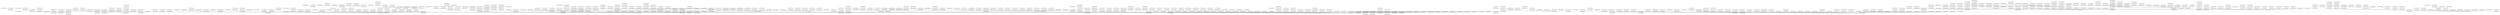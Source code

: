 graph DOROGOV_GRAPH_KRUSKAL_DIRECT_LARGE{
DOROGOV_GRAPH_NODE_3 -- DOROGOV_GRAPH_NODE_1 [weight=1];
DOROGOV_GRAPH_NODE_4 -- DOROGOV_GRAPH_NODE_1 [weight=1];
DOROGOV_GRAPH_NODE_6 -- DOROGOV_GRAPH_NODE_0 [weight=1];
DOROGOV_GRAPH_NODE_11 -- DOROGOV_GRAPH_NODE_7 [weight=1];
DOROGOV_GRAPH_NODE_16 -- DOROGOV_GRAPH_NODE_10 [weight=1];
DOROGOV_GRAPH_NODE_18 -- DOROGOV_GRAPH_NODE_0 [weight=1];
DOROGOV_GRAPH_NODE_22 -- DOROGOV_GRAPH_NODE_17 [weight=1];
DOROGOV_GRAPH_NODE_35 -- DOROGOV_GRAPH_NODE_0 [weight=1];
DOROGOV_GRAPH_NODE_40 -- DOROGOV_GRAPH_NODE_23 [weight=1];
DOROGOV_GRAPH_NODE_53 -- DOROGOV_GRAPH_NODE_41 [weight=1];
DOROGOV_GRAPH_NODE_72 -- DOROGOV_GRAPH_NODE_68 [weight=1];
DOROGOV_GRAPH_NODE_76 -- DOROGOV_GRAPH_NODE_28 [weight=1];
DOROGOV_GRAPH_NODE_105 -- DOROGOV_GRAPH_NODE_39 [weight=1];
DOROGOV_GRAPH_NODE_111 -- DOROGOV_GRAPH_NODE_13 [weight=1];
DOROGOV_GRAPH_NODE_129 -- DOROGOV_GRAPH_NODE_17 [weight=1];
DOROGOV_GRAPH_NODE_137 -- DOROGOV_GRAPH_NODE_26 [weight=1];
DOROGOV_GRAPH_NODE_140 -- DOROGOV_GRAPH_NODE_98 [weight=1];
DOROGOV_GRAPH_NODE_142 -- DOROGOV_GRAPH_NODE_32 [weight=1];
DOROGOV_GRAPH_NODE_146 -- DOROGOV_GRAPH_NODE_1 [weight=1];
DOROGOV_GRAPH_NODE_156 -- DOROGOV_GRAPH_NODE_82 [weight=1];
DOROGOV_GRAPH_NODE_163 -- DOROGOV_GRAPH_NODE_5 [weight=1];
DOROGOV_GRAPH_NODE_164 -- DOROGOV_GRAPH_NODE_94 [weight=1];
DOROGOV_GRAPH_NODE_164 -- DOROGOV_GRAPH_NODE_66 [weight=1];
DOROGOV_GRAPH_NODE_173 -- DOROGOV_GRAPH_NODE_116 [weight=1];
DOROGOV_GRAPH_NODE_175 -- DOROGOV_GRAPH_NODE_56 [weight=1];
DOROGOV_GRAPH_NODE_180 -- DOROGOV_GRAPH_NODE_94 [weight=1];
DOROGOV_GRAPH_NODE_192 -- DOROGOV_GRAPH_NODE_6 [weight=1];
DOROGOV_GRAPH_NODE_195 -- DOROGOV_GRAPH_NODE_81 [weight=1];
DOROGOV_GRAPH_NODE_206 -- DOROGOV_GRAPH_NODE_113 [weight=1];
DOROGOV_GRAPH_NODE_218 -- DOROGOV_GRAPH_NODE_102 [weight=1];
DOROGOV_GRAPH_NODE_230 -- DOROGOV_GRAPH_NODE_39 [weight=1];
DOROGOV_GRAPH_NODE_232 -- DOROGOV_GRAPH_NODE_205 [weight=1];
DOROGOV_GRAPH_NODE_248 -- DOROGOV_GRAPH_NODE_39 [weight=1];
DOROGOV_GRAPH_NODE_259 -- DOROGOV_GRAPH_NODE_97 [weight=1];
DOROGOV_GRAPH_NODE_265 -- DOROGOV_GRAPH_NODE_186 [weight=1];
DOROGOV_GRAPH_NODE_267 -- DOROGOV_GRAPH_NODE_172 [weight=1];
DOROGOV_GRAPH_NODE_269 -- DOROGOV_GRAPH_NODE_3 [weight=1];
DOROGOV_GRAPH_NODE_280 -- DOROGOV_GRAPH_NODE_146 [weight=1];
DOROGOV_GRAPH_NODE_285 -- DOROGOV_GRAPH_NODE_178 [weight=1];
DOROGOV_GRAPH_NODE_291 -- DOROGOV_GRAPH_NODE_48 [weight=1];
DOROGOV_GRAPH_NODE_320 -- DOROGOV_GRAPH_NODE_5 [weight=1];
DOROGOV_GRAPH_NODE_334 -- DOROGOV_GRAPH_NODE_1 [weight=1];
DOROGOV_GRAPH_NODE_346 -- DOROGOV_GRAPH_NODE_61 [weight=1];
DOROGOV_GRAPH_NODE_358 -- DOROGOV_GRAPH_NODE_93 [weight=1];
DOROGOV_GRAPH_NODE_362 -- DOROGOV_GRAPH_NODE_7 [weight=1];
DOROGOV_GRAPH_NODE_382 -- DOROGOV_GRAPH_NODE_358 [weight=1];
DOROGOV_GRAPH_NODE_383 -- DOROGOV_GRAPH_NODE_158 [weight=1];
DOROGOV_GRAPH_NODE_387 -- DOROGOV_GRAPH_NODE_244 [weight=1];
DOROGOV_GRAPH_NODE_414 -- DOROGOV_GRAPH_NODE_2 [weight=1];
DOROGOV_GRAPH_NODE_418 -- DOROGOV_GRAPH_NODE_42 [weight=1];
DOROGOV_GRAPH_NODE_421 -- DOROGOV_GRAPH_NODE_48 [weight=1];
DOROGOV_GRAPH_NODE_424 -- DOROGOV_GRAPH_NODE_250 [weight=1];
DOROGOV_GRAPH_NODE_424 -- DOROGOV_GRAPH_NODE_0 [weight=1];
DOROGOV_GRAPH_NODE_436 -- DOROGOV_GRAPH_NODE_263 [weight=1];
DOROGOV_GRAPH_NODE_453 -- DOROGOV_GRAPH_NODE_132 [weight=1];
DOROGOV_GRAPH_NODE_457 -- DOROGOV_GRAPH_NODE_174 [weight=1];
DOROGOV_GRAPH_NODE_467 -- DOROGOV_GRAPH_NODE_335 [weight=1];
DOROGOV_GRAPH_NODE_494 -- DOROGOV_GRAPH_NODE_5 [weight=1];
DOROGOV_GRAPH_NODE_516 -- DOROGOV_GRAPH_NODE_170 [weight=1];
DOROGOV_GRAPH_NODE_528 -- DOROGOV_GRAPH_NODE_88 [weight=1];
DOROGOV_GRAPH_NODE_530 -- DOROGOV_GRAPH_NODE_498 [weight=1];
DOROGOV_GRAPH_NODE_544 -- DOROGOV_GRAPH_NODE_1 [weight=1];
DOROGOV_GRAPH_NODE_550 -- DOROGOV_GRAPH_NODE_20 [weight=1];
DOROGOV_GRAPH_NODE_552 -- DOROGOV_GRAPH_NODE_223 [weight=1];
DOROGOV_GRAPH_NODE_564 -- DOROGOV_GRAPH_NODE_54 [weight=1];
DOROGOV_GRAPH_NODE_574 -- DOROGOV_GRAPH_NODE_456 [weight=1];
DOROGOV_GRAPH_NODE_577 -- DOROGOV_GRAPH_NODE_570 [weight=1];
DOROGOV_GRAPH_NODE_588 -- DOROGOV_GRAPH_NODE_1 [weight=1];
DOROGOV_GRAPH_NODE_591 -- DOROGOV_GRAPH_NODE_205 [weight=1];
DOROGOV_GRAPH_NODE_595 -- DOROGOV_GRAPH_NODE_546 [weight=1];
DOROGOV_GRAPH_NODE_599 -- DOROGOV_GRAPH_NODE_0 [weight=1];
DOROGOV_GRAPH_NODE_604 -- DOROGOV_GRAPH_NODE_74 [weight=1];
DOROGOV_GRAPH_NODE_614 -- DOROGOV_GRAPH_NODE_19 [weight=1];
DOROGOV_GRAPH_NODE_615 -- DOROGOV_GRAPH_NODE_345 [weight=1];
DOROGOV_GRAPH_NODE_617 -- DOROGOV_GRAPH_NODE_539 [weight=1];
DOROGOV_GRAPH_NODE_619 -- DOROGOV_GRAPH_NODE_389 [weight=1];
DOROGOV_GRAPH_NODE_621 -- DOROGOV_GRAPH_NODE_228 [weight=1];
DOROGOV_GRAPH_NODE_624 -- DOROGOV_GRAPH_NODE_0 [weight=1];
DOROGOV_GRAPH_NODE_625 -- DOROGOV_GRAPH_NODE_322 [weight=1];
DOROGOV_GRAPH_NODE_632 -- DOROGOV_GRAPH_NODE_375 [weight=1];
DOROGOV_GRAPH_NODE_644 -- DOROGOV_GRAPH_NODE_45 [weight=1];
DOROGOV_GRAPH_NODE_651 -- DOROGOV_GRAPH_NODE_490 [weight=1];
DOROGOV_GRAPH_NODE_652 -- DOROGOV_GRAPH_NODE_29 [weight=1];
DOROGOV_GRAPH_NODE_655 -- DOROGOV_GRAPH_NODE_222 [weight=1];
DOROGOV_GRAPH_NODE_668 -- DOROGOV_GRAPH_NODE_113 [weight=1];
DOROGOV_GRAPH_NODE_680 -- DOROGOV_GRAPH_NODE_493 [weight=1];
DOROGOV_GRAPH_NODE_688 -- DOROGOV_GRAPH_NODE_651 [weight=1];
DOROGOV_GRAPH_NODE_690 -- DOROGOV_GRAPH_NODE_7 [weight=1];
DOROGOV_GRAPH_NODE_727 -- DOROGOV_GRAPH_NODE_672 [weight=1];
DOROGOV_GRAPH_NODE_736 -- DOROGOV_GRAPH_NODE_540 [weight=1];
DOROGOV_GRAPH_NODE_749 -- DOROGOV_GRAPH_NODE_371 [weight=1];
DOROGOV_GRAPH_NODE_756 -- DOROGOV_GRAPH_NODE_35 [weight=1];
DOROGOV_GRAPH_NODE_763 -- DOROGOV_GRAPH_NODE_151 [weight=1];
DOROGOV_GRAPH_NODE_768 -- DOROGOV_GRAPH_NODE_10 [weight=1];
DOROGOV_GRAPH_NODE_795 -- DOROGOV_GRAPH_NODE_64 [weight=1];
DOROGOV_GRAPH_NODE_808 -- DOROGOV_GRAPH_NODE_79 [weight=1];
DOROGOV_GRAPH_NODE_811 -- DOROGOV_GRAPH_NODE_29 [weight=1];
DOROGOV_GRAPH_NODE_812 -- DOROGOV_GRAPH_NODE_286 [weight=1];
DOROGOV_GRAPH_NODE_813 -- DOROGOV_GRAPH_NODE_10 [weight=1];
DOROGOV_GRAPH_NODE_820 -- DOROGOV_GRAPH_NODE_0 [weight=1];
DOROGOV_GRAPH_NODE_824 -- DOROGOV_GRAPH_NODE_687 [weight=1];
DOROGOV_GRAPH_NODE_831 -- DOROGOV_GRAPH_NODE_761 [weight=1];
DOROGOV_GRAPH_NODE_835 -- DOROGOV_GRAPH_NODE_735 [weight=1];
DOROGOV_GRAPH_NODE_836 -- DOROGOV_GRAPH_NODE_709 [weight=1];
DOROGOV_GRAPH_NODE_840 -- DOROGOV_GRAPH_NODE_336 [weight=1];
DOROGOV_GRAPH_NODE_843 -- DOROGOV_GRAPH_NODE_19 [weight=1];
DOROGOV_GRAPH_NODE_854 -- DOROGOV_GRAPH_NODE_491 [weight=1];
DOROGOV_GRAPH_NODE_854 -- DOROGOV_GRAPH_NODE_342 [weight=1];
DOROGOV_GRAPH_NODE_860 -- DOROGOV_GRAPH_NODE_173 [weight=1];
DOROGOV_GRAPH_NODE_870 -- DOROGOV_GRAPH_NODE_753 [weight=1];
DOROGOV_GRAPH_NODE_871 -- DOROGOV_GRAPH_NODE_50 [weight=1];
DOROGOV_GRAPH_NODE_880 -- DOROGOV_GRAPH_NODE_148 [weight=1];
DOROGOV_GRAPH_NODE_888 -- DOROGOV_GRAPH_NODE_603 [weight=1];
DOROGOV_GRAPH_NODE_889 -- DOROGOV_GRAPH_NODE_219 [weight=1];
DOROGOV_GRAPH_NODE_2 -- DOROGOV_GRAPH_NODE_0 [weight=2];
DOROGOV_GRAPH_NODE_28 -- DOROGOV_GRAPH_NODE_0 [weight=2];
DOROGOV_GRAPH_NODE_34 -- DOROGOV_GRAPH_NODE_0 [weight=2];
DOROGOV_GRAPH_NODE_46 -- DOROGOV_GRAPH_NODE_5 [weight=2];
DOROGOV_GRAPH_NODE_63 -- DOROGOV_GRAPH_NODE_1 [weight=2];
DOROGOV_GRAPH_NODE_67 -- DOROGOV_GRAPH_NODE_20 [weight=2];
DOROGOV_GRAPH_NODE_71 -- DOROGOV_GRAPH_NODE_8 [weight=2];
DOROGOV_GRAPH_NODE_91 -- DOROGOV_GRAPH_NODE_10 [weight=2];
DOROGOV_GRAPH_NODE_110 -- DOROGOV_GRAPH_NODE_41 [weight=2];
DOROGOV_GRAPH_NODE_117 -- DOROGOV_GRAPH_NODE_1 [weight=2];
DOROGOV_GRAPH_NODE_122 -- DOROGOV_GRAPH_NODE_101 [weight=2];
DOROGOV_GRAPH_NODE_145 -- DOROGOV_GRAPH_NODE_51 [weight=2];
DOROGOV_GRAPH_NODE_166 -- DOROGOV_GRAPH_NODE_152 [weight=2];
DOROGOV_GRAPH_NODE_172 -- DOROGOV_GRAPH_NODE_7 [weight=2];
DOROGOV_GRAPH_NODE_184 -- DOROGOV_GRAPH_NODE_173 [weight=2];
DOROGOV_GRAPH_NODE_209 -- DOROGOV_GRAPH_NODE_21 [weight=2];
DOROGOV_GRAPH_NODE_227 -- DOROGOV_GRAPH_NODE_218 [weight=2];
DOROGOV_GRAPH_NODE_233 -- DOROGOV_GRAPH_NODE_157 [weight=2];
DOROGOV_GRAPH_NODE_235 -- DOROGOV_GRAPH_NODE_80 [weight=2];
DOROGOV_GRAPH_NODE_239 -- DOROGOV_GRAPH_NODE_136 [weight=2];
DOROGOV_GRAPH_NODE_266 -- DOROGOV_GRAPH_NODE_37 [weight=2];
DOROGOV_GRAPH_NODE_278 -- DOROGOV_GRAPH_NODE_151 [weight=2];
DOROGOV_GRAPH_NODE_288 -- DOROGOV_GRAPH_NODE_63 [weight=2];
DOROGOV_GRAPH_NODE_293 -- DOROGOV_GRAPH_NODE_244 [weight=2];
DOROGOV_GRAPH_NODE_299 -- DOROGOV_GRAPH_NODE_236 [weight=2];
DOROGOV_GRAPH_NODE_311 -- DOROGOV_GRAPH_NODE_250 [weight=2];
DOROGOV_GRAPH_NODE_317 -- DOROGOV_GRAPH_NODE_308 [weight=2];
DOROGOV_GRAPH_NODE_328 -- DOROGOV_GRAPH_NODE_115 [weight=2];
DOROGOV_GRAPH_NODE_338 -- DOROGOV_GRAPH_NODE_241 [weight=2];
DOROGOV_GRAPH_NODE_340 -- DOROGOV_GRAPH_NODE_167 [weight=2];
DOROGOV_GRAPH_NODE_352 -- DOROGOV_GRAPH_NODE_0 [weight=2];
DOROGOV_GRAPH_NODE_356 -- DOROGOV_GRAPH_NODE_191 [weight=2];
DOROGOV_GRAPH_NODE_369 -- DOROGOV_GRAPH_NODE_81 [weight=2];
DOROGOV_GRAPH_NODE_401 -- DOROGOV_GRAPH_NODE_244 [weight=2];
DOROGOV_GRAPH_NODE_470 -- DOROGOV_GRAPH_NODE_272 [weight=2];
DOROGOV_GRAPH_NODE_474 -- DOROGOV_GRAPH_NODE_44 [weight=2];
DOROGOV_GRAPH_NODE_475 -- DOROGOV_GRAPH_NODE_296 [weight=2];
DOROGOV_GRAPH_NODE_476 -- DOROGOV_GRAPH_NODE_329 [weight=2];
DOROGOV_GRAPH_NODE_486 -- DOROGOV_GRAPH_NODE_198 [weight=2];
DOROGOV_GRAPH_NODE_488 -- DOROGOV_GRAPH_NODE_0 [weight=2];
DOROGOV_GRAPH_NODE_490 -- DOROGOV_GRAPH_NODE_51 [weight=2];
DOROGOV_GRAPH_NODE_497 -- DOROGOV_GRAPH_NODE_112 [weight=2];
DOROGOV_GRAPH_NODE_506 -- DOROGOV_GRAPH_NODE_1 [weight=2];
DOROGOV_GRAPH_NODE_513 -- DOROGOV_GRAPH_NODE_59 [weight=2];
DOROGOV_GRAPH_NODE_525 -- DOROGOV_GRAPH_NODE_324 [weight=2];
DOROGOV_GRAPH_NODE_538 -- DOROGOV_GRAPH_NODE_216 [weight=2];
DOROGOV_GRAPH_NODE_548 -- DOROGOV_GRAPH_NODE_497 [weight=2];
DOROGOV_GRAPH_NODE_562 -- DOROGOV_GRAPH_NODE_118 [weight=2];
DOROGOV_GRAPH_NODE_571 -- DOROGOV_GRAPH_NODE_136 [weight=2];
DOROGOV_GRAPH_NODE_572 -- DOROGOV_GRAPH_NODE_24 [weight=2];
DOROGOV_GRAPH_NODE_582 -- DOROGOV_GRAPH_NODE_66 [weight=2];
DOROGOV_GRAPH_NODE_585 -- DOROGOV_GRAPH_NODE_332 [weight=2];
DOROGOV_GRAPH_NODE_623 -- DOROGOV_GRAPH_NODE_232 [weight=2];
DOROGOV_GRAPH_NODE_631 -- DOROGOV_GRAPH_NODE_1 [weight=2];
DOROGOV_GRAPH_NODE_633 -- DOROGOV_GRAPH_NODE_472 [weight=2];
DOROGOV_GRAPH_NODE_661 -- DOROGOV_GRAPH_NODE_532 [weight=2];
DOROGOV_GRAPH_NODE_668 -- DOROGOV_GRAPH_NODE_53 [weight=2];
DOROGOV_GRAPH_NODE_669 -- DOROGOV_GRAPH_NODE_100 [weight=2];
DOROGOV_GRAPH_NODE_674 -- DOROGOV_GRAPH_NODE_184 [weight=2];
DOROGOV_GRAPH_NODE_699 -- DOROGOV_GRAPH_NODE_180 [weight=2];
DOROGOV_GRAPH_NODE_708 -- DOROGOV_GRAPH_NODE_51 [weight=2];
DOROGOV_GRAPH_NODE_713 -- DOROGOV_GRAPH_NODE_228 [weight=2];
DOROGOV_GRAPH_NODE_745 -- DOROGOV_GRAPH_NODE_520 [weight=2];
DOROGOV_GRAPH_NODE_750 -- DOROGOV_GRAPH_NODE_1 [weight=2];
DOROGOV_GRAPH_NODE_752 -- DOROGOV_GRAPH_NODE_138 [weight=2];
DOROGOV_GRAPH_NODE_761 -- DOROGOV_GRAPH_NODE_490 [weight=2];
DOROGOV_GRAPH_NODE_765 -- DOROGOV_GRAPH_NODE_305 [weight=2];
DOROGOV_GRAPH_NODE_769 -- DOROGOV_GRAPH_NODE_650 [weight=2];
DOROGOV_GRAPH_NODE_773 -- DOROGOV_GRAPH_NODE_152 [weight=2];
DOROGOV_GRAPH_NODE_807 -- DOROGOV_GRAPH_NODE_179 [weight=2];
DOROGOV_GRAPH_NODE_809 -- DOROGOV_GRAPH_NODE_656 [weight=2];
DOROGOV_GRAPH_NODE_810 -- DOROGOV_GRAPH_NODE_535 [weight=2];
DOROGOV_GRAPH_NODE_826 -- DOROGOV_GRAPH_NODE_760 [weight=2];
DOROGOV_GRAPH_NODE_847 -- DOROGOV_GRAPH_NODE_21 [weight=2];
DOROGOV_GRAPH_NODE_855 -- DOROGOV_GRAPH_NODE_200 [weight=2];
DOROGOV_GRAPH_NODE_859 -- DOROGOV_GRAPH_NODE_184 [weight=2];
DOROGOV_GRAPH_NODE_865 -- DOROGOV_GRAPH_NODE_142 [weight=2];
DOROGOV_GRAPH_NODE_874 -- DOROGOV_GRAPH_NODE_31 [weight=2];
DOROGOV_GRAPH_NODE_880 -- DOROGOV_GRAPH_NODE_53 [weight=2];
DOROGOV_GRAPH_NODE_882 -- DOROGOV_GRAPH_NODE_60 [weight=2];
DOROGOV_GRAPH_NODE_4 -- DOROGOV_GRAPH_NODE_0 [weight=3];
DOROGOV_GRAPH_NODE_19 -- DOROGOV_GRAPH_NODE_0 [weight=3];
DOROGOV_GRAPH_NODE_24 -- DOROGOV_GRAPH_NODE_19 [weight=3];
DOROGOV_GRAPH_NODE_28 -- DOROGOV_GRAPH_NODE_5 [weight=3];
DOROGOV_GRAPH_NODE_38 -- DOROGOV_GRAPH_NODE_13 [weight=3];
DOROGOV_GRAPH_NODE_42 -- DOROGOV_GRAPH_NODE_39 [weight=3];
DOROGOV_GRAPH_NODE_56 -- DOROGOV_GRAPH_NODE_50 [weight=3];
DOROGOV_GRAPH_NODE_59 -- DOROGOV_GRAPH_NODE_20 [weight=3];
DOROGOV_GRAPH_NODE_66 -- DOROGOV_GRAPH_NODE_1 [weight=3];
DOROGOV_GRAPH_NODE_78 -- DOROGOV_GRAPH_NODE_25 [weight=3];
DOROGOV_GRAPH_NODE_80 -- DOROGOV_GRAPH_NODE_0 [weight=3];
DOROGOV_GRAPH_NODE_95 -- DOROGOV_GRAPH_NODE_48 [weight=3];
DOROGOV_GRAPH_NODE_109 -- DOROGOV_GRAPH_NODE_23 [weight=3];
DOROGOV_GRAPH_NODE_114 -- DOROGOV_GRAPH_NODE_11 [weight=3];
DOROGOV_GRAPH_NODE_120 -- DOROGOV_GRAPH_NODE_0 [weight=3];
DOROGOV_GRAPH_NODE_123 -- DOROGOV_GRAPH_NODE_48 [weight=3];
DOROGOV_GRAPH_NODE_130 -- DOROGOV_GRAPH_NODE_24 [weight=3];
DOROGOV_GRAPH_NODE_134 -- DOROGOV_GRAPH_NODE_26 [weight=3];
DOROGOV_GRAPH_NODE_161 -- DOROGOV_GRAPH_NODE_26 [weight=3];
DOROGOV_GRAPH_NODE_170 -- DOROGOV_GRAPH_NODE_4 [weight=3];
DOROGOV_GRAPH_NODE_177 -- DOROGOV_GRAPH_NODE_3 [weight=3];
DOROGOV_GRAPH_NODE_188 -- DOROGOV_GRAPH_NODE_20 [weight=3];
DOROGOV_GRAPH_NODE_198 -- DOROGOV_GRAPH_NODE_0 [weight=3];
DOROGOV_GRAPH_NODE_213 -- DOROGOV_GRAPH_NODE_7 [weight=3];
DOROGOV_GRAPH_NODE_226 -- DOROGOV_GRAPH_NODE_0 [weight=3];
DOROGOV_GRAPH_NODE_228 -- DOROGOV_GRAPH_NODE_0 [weight=3];
DOROGOV_GRAPH_NODE_231 -- DOROGOV_GRAPH_NODE_5 [weight=3];
DOROGOV_GRAPH_NODE_234 -- DOROGOV_GRAPH_NODE_35 [weight=3];
DOROGOV_GRAPH_NODE_244 -- DOROGOV_GRAPH_NODE_136 [weight=3];
DOROGOV_GRAPH_NODE_268 -- DOROGOV_GRAPH_NODE_38 [weight=3];
DOROGOV_GRAPH_NODE_273 -- DOROGOV_GRAPH_NODE_82 [weight=3];
DOROGOV_GRAPH_NODE_283 -- DOROGOV_GRAPH_NODE_152 [weight=3];
DOROGOV_GRAPH_NODE_289 -- DOROGOV_GRAPH_NODE_17 [weight=3];
DOROGOV_GRAPH_NODE_292 -- DOROGOV_GRAPH_NODE_160 [weight=3];
DOROGOV_GRAPH_NODE_301 -- DOROGOV_GRAPH_NODE_2 [weight=3];
DOROGOV_GRAPH_NODE_303 -- DOROGOV_GRAPH_NODE_0 [weight=3];
DOROGOV_GRAPH_NODE_309 -- DOROGOV_GRAPH_NODE_251 [weight=3];
DOROGOV_GRAPH_NODE_327 -- DOROGOV_GRAPH_NODE_145 [weight=3];
DOROGOV_GRAPH_NODE_336 -- DOROGOV_GRAPH_NODE_86 [weight=3];
DOROGOV_GRAPH_NODE_349 -- DOROGOV_GRAPH_NODE_50 [weight=3];
DOROGOV_GRAPH_NODE_363 -- DOROGOV_GRAPH_NODE_3 [weight=3];
DOROGOV_GRAPH_NODE_365 -- DOROGOV_GRAPH_NODE_2 [weight=3];
DOROGOV_GRAPH_NODE_369 -- DOROGOV_GRAPH_NODE_1 [weight=3];
DOROGOV_GRAPH_NODE_386 -- DOROGOV_GRAPH_NODE_365 [weight=3];
DOROGOV_GRAPH_NODE_398 -- DOROGOV_GRAPH_NODE_356 [weight=3];
DOROGOV_GRAPH_NODE_416 -- DOROGOV_GRAPH_NODE_1 [weight=3];
DOROGOV_GRAPH_NODE_431 -- DOROGOV_GRAPH_NODE_137 [weight=3];
DOROGOV_GRAPH_NODE_456 -- DOROGOV_GRAPH_NODE_178 [weight=3];
DOROGOV_GRAPH_NODE_461 -- DOROGOV_GRAPH_NODE_53 [weight=3];
DOROGOV_GRAPH_NODE_473 -- DOROGOV_GRAPH_NODE_20 [weight=3];
DOROGOV_GRAPH_NODE_484 -- DOROGOV_GRAPH_NODE_1 [weight=3];
DOROGOV_GRAPH_NODE_485 -- DOROGOV_GRAPH_NODE_152 [weight=3];
DOROGOV_GRAPH_NODE_492 -- DOROGOV_GRAPH_NODE_112 [weight=3];
DOROGOV_GRAPH_NODE_504 -- DOROGOV_GRAPH_NODE_96 [weight=3];
DOROGOV_GRAPH_NODE_512 -- DOROGOV_GRAPH_NODE_39 [weight=3];
DOROGOV_GRAPH_NODE_514 -- DOROGOV_GRAPH_NODE_433 [weight=3];
DOROGOV_GRAPH_NODE_522 -- DOROGOV_GRAPH_NODE_172 [weight=3];
DOROGOV_GRAPH_NODE_528 -- DOROGOV_GRAPH_NODE_59 [weight=3];
DOROGOV_GRAPH_NODE_529 -- DOROGOV_GRAPH_NODE_0 [weight=3];
DOROGOV_GRAPH_NODE_534 -- DOROGOV_GRAPH_NODE_271 [weight=3];
DOROGOV_GRAPH_NODE_549 -- DOROGOV_GRAPH_NODE_543 [weight=3];
DOROGOV_GRAPH_NODE_549 -- DOROGOV_GRAPH_NODE_70 [weight=3];
DOROGOV_GRAPH_NODE_568 -- DOROGOV_GRAPH_NODE_284 [weight=3];
DOROGOV_GRAPH_NODE_571 -- DOROGOV_GRAPH_NODE_51 [weight=3];
DOROGOV_GRAPH_NODE_572 -- DOROGOV_GRAPH_NODE_251 [weight=3];
DOROGOV_GRAPH_NODE_583 -- DOROGOV_GRAPH_NODE_122 [weight=3];
DOROGOV_GRAPH_NODE_588 -- DOROGOV_GRAPH_NODE_246 [weight=3];
DOROGOV_GRAPH_NODE_591 -- DOROGOV_GRAPH_NODE_230 [weight=3];
DOROGOV_GRAPH_NODE_592 -- DOROGOV_GRAPH_NODE_408 [weight=3];
DOROGOV_GRAPH_NODE_607 -- DOROGOV_GRAPH_NODE_137 [weight=3];
DOROGOV_GRAPH_NODE_615 -- DOROGOV_GRAPH_NODE_25 [weight=3];
DOROGOV_GRAPH_NODE_630 -- DOROGOV_GRAPH_NODE_250 [weight=3];
DOROGOV_GRAPH_NODE_635 -- DOROGOV_GRAPH_NODE_54 [weight=3];
DOROGOV_GRAPH_NODE_640 -- DOROGOV_GRAPH_NODE_35 [weight=3];
DOROGOV_GRAPH_NODE_647 -- DOROGOV_GRAPH_NODE_187 [weight=3];
DOROGOV_GRAPH_NODE_679 -- DOROGOV_GRAPH_NODE_16 [weight=3];
DOROGOV_GRAPH_NODE_684 -- DOROGOV_GRAPH_NODE_20 [weight=3];
DOROGOV_GRAPH_NODE_686 -- DOROGOV_GRAPH_NODE_1 [weight=3];
DOROGOV_GRAPH_NODE_691 -- DOROGOV_GRAPH_NODE_35 [weight=3];
DOROGOV_GRAPH_NODE_701 -- DOROGOV_GRAPH_NODE_0 [weight=3];
DOROGOV_GRAPH_NODE_702 -- DOROGOV_GRAPH_NODE_683 [weight=3];
DOROGOV_GRAPH_NODE_710 -- DOROGOV_GRAPH_NODE_87 [weight=3];
DOROGOV_GRAPH_NODE_723 -- DOROGOV_GRAPH_NODE_39 [weight=3];
DOROGOV_GRAPH_NODE_735 -- DOROGOV_GRAPH_NODE_423 [weight=3];
DOROGOV_GRAPH_NODE_735 -- DOROGOV_GRAPH_NODE_32 [weight=3];
DOROGOV_GRAPH_NODE_749 -- DOROGOV_GRAPH_NODE_10 [weight=3];
DOROGOV_GRAPH_NODE_752 -- DOROGOV_GRAPH_NODE_137 [weight=3];
DOROGOV_GRAPH_NODE_754 -- DOROGOV_GRAPH_NODE_636 [weight=3];
DOROGOV_GRAPH_NODE_755 -- DOROGOV_GRAPH_NODE_684 [weight=3];
DOROGOV_GRAPH_NODE_757 -- DOROGOV_GRAPH_NODE_602 [weight=3];
DOROGOV_GRAPH_NODE_763 -- DOROGOV_GRAPH_NODE_636 [weight=3];
DOROGOV_GRAPH_NODE_777 -- DOROGOV_GRAPH_NODE_136 [weight=3];
DOROGOV_GRAPH_NODE_784 -- DOROGOV_GRAPH_NODE_326 [weight=3];
DOROGOV_GRAPH_NODE_787 -- DOROGOV_GRAPH_NODE_35 [weight=3];
DOROGOV_GRAPH_NODE_821 -- DOROGOV_GRAPH_NODE_26 [weight=3];
DOROGOV_GRAPH_NODE_833 -- DOROGOV_GRAPH_NODE_143 [weight=3];
DOROGOV_GRAPH_NODE_844 -- DOROGOV_GRAPH_NODE_16 [weight=3];
DOROGOV_GRAPH_NODE_855 -- DOROGOV_GRAPH_NODE_541 [weight=3];
DOROGOV_GRAPH_NODE_871 -- DOROGOV_GRAPH_NODE_412 [weight=3];
DOROGOV_GRAPH_NODE_878 -- DOROGOV_GRAPH_NODE_587 [weight=3];
DOROGOV_GRAPH_NODE_887 -- DOROGOV_GRAPH_NODE_214 [weight=3];
DOROGOV_GRAPH_NODE_889 -- DOROGOV_GRAPH_NODE_26 [weight=3];
DOROGOV_GRAPH_NODE_13 -- DOROGOV_GRAPH_NODE_0 [weight=4];
DOROGOV_GRAPH_NODE_17 -- DOROGOV_GRAPH_NODE_3 [weight=4];
DOROGOV_GRAPH_NODE_22 -- DOROGOV_GRAPH_NODE_20 [weight=4];
DOROGOV_GRAPH_NODE_27 -- DOROGOV_GRAPH_NODE_16 [weight=4];
DOROGOV_GRAPH_NODE_29 -- DOROGOV_GRAPH_NODE_26 [weight=4];
DOROGOV_GRAPH_NODE_39 -- DOROGOV_GRAPH_NODE_29 [weight=4];
DOROGOV_GRAPH_NODE_41 -- DOROGOV_GRAPH_NODE_38 [weight=4];
DOROGOV_GRAPH_NODE_74 -- DOROGOV_GRAPH_NODE_2 [weight=4];
DOROGOV_GRAPH_NODE_92 -- DOROGOV_GRAPH_NODE_0 [weight=4];
DOROGOV_GRAPH_NODE_112 -- DOROGOV_GRAPH_NODE_17 [weight=4];
DOROGOV_GRAPH_NODE_126 -- DOROGOV_GRAPH_NODE_9 [weight=4];
DOROGOV_GRAPH_NODE_137 -- DOROGOV_GRAPH_NODE_30 [weight=4];
DOROGOV_GRAPH_NODE_139 -- DOROGOV_GRAPH_NODE_23 [weight=4];
DOROGOV_GRAPH_NODE_142 -- DOROGOV_GRAPH_NODE_141 [weight=4];
DOROGOV_GRAPH_NODE_151 -- DOROGOV_GRAPH_NODE_143 [weight=4];
DOROGOV_GRAPH_NODE_158 -- DOROGOV_GRAPH_NODE_136 [weight=4];
DOROGOV_GRAPH_NODE_159 -- DOROGOV_GRAPH_NODE_1 [weight=4];
DOROGOV_GRAPH_NODE_178 -- DOROGOV_GRAPH_NODE_21 [weight=4];
DOROGOV_GRAPH_NODE_189 -- DOROGOV_GRAPH_NODE_91 [weight=4];
DOROGOV_GRAPH_NODE_204 -- DOROGOV_GRAPH_NODE_1 [weight=4];
DOROGOV_GRAPH_NODE_210 -- DOROGOV_GRAPH_NODE_50 [weight=4];
DOROGOV_GRAPH_NODE_211 -- DOROGOV_GRAPH_NODE_42 [weight=4];
DOROGOV_GRAPH_NODE_258 -- DOROGOV_GRAPH_NODE_16 [weight=4];
DOROGOV_GRAPH_NODE_263 -- DOROGOV_GRAPH_NODE_240 [weight=4];
DOROGOV_GRAPH_NODE_271 -- DOROGOV_GRAPH_NODE_167 [weight=4];
DOROGOV_GRAPH_NODE_272 -- DOROGOV_GRAPH_NODE_92 [weight=4];
DOROGOV_GRAPH_NODE_275 -- DOROGOV_GRAPH_NODE_173 [weight=4];
DOROGOV_GRAPH_NODE_304 -- DOROGOV_GRAPH_NODE_20 [weight=4];
DOROGOV_GRAPH_NODE_326 -- DOROGOV_GRAPH_NODE_142 [weight=4];
DOROGOV_GRAPH_NODE_343 -- DOROGOV_GRAPH_NODE_48 [weight=4];
DOROGOV_GRAPH_NODE_347 -- DOROGOV_GRAPH_NODE_1 [weight=4];
DOROGOV_GRAPH_NODE_348 -- DOROGOV_GRAPH_NODE_144 [weight=4];
DOROGOV_GRAPH_NODE_349 -- DOROGOV_GRAPH_NODE_32 [weight=4];
DOROGOV_GRAPH_NODE_361 -- DOROGOV_GRAPH_NODE_102 [weight=4];
DOROGOV_GRAPH_NODE_380 -- DOROGOV_GRAPH_NODE_40 [weight=4];
DOROGOV_GRAPH_NODE_407 -- DOROGOV_GRAPH_NODE_67 [weight=4];
DOROGOV_GRAPH_NODE_413 -- DOROGOV_GRAPH_NODE_278 [weight=4];
DOROGOV_GRAPH_NODE_435 -- DOROGOV_GRAPH_NODE_4 [weight=4];
DOROGOV_GRAPH_NODE_439 -- DOROGOV_GRAPH_NODE_32 [weight=4];
DOROGOV_GRAPH_NODE_440 -- DOROGOV_GRAPH_NODE_222 [weight=4];
DOROGOV_GRAPH_NODE_451 -- DOROGOV_GRAPH_NODE_48 [weight=4];
DOROGOV_GRAPH_NODE_499 -- DOROGOV_GRAPH_NODE_235 [weight=4];
DOROGOV_GRAPH_NODE_500 -- DOROGOV_GRAPH_NODE_219 [weight=4];
DOROGOV_GRAPH_NODE_505 -- DOROGOV_GRAPH_NODE_16 [weight=4];
DOROGOV_GRAPH_NODE_515 -- DOROGOV_GRAPH_NODE_26 [weight=4];
DOROGOV_GRAPH_NODE_525 -- DOROGOV_GRAPH_NODE_152 [weight=4];
DOROGOV_GRAPH_NODE_536 -- DOROGOV_GRAPH_NODE_72 [weight=4];
DOROGOV_GRAPH_NODE_547 -- DOROGOV_GRAPH_NODE_528 [weight=4];
DOROGOV_GRAPH_NODE_555 -- DOROGOV_GRAPH_NODE_118 [weight=4];
DOROGOV_GRAPH_NODE_561 -- DOROGOV_GRAPH_NODE_80 [weight=4];
DOROGOV_GRAPH_NODE_581 -- DOROGOV_GRAPH_NODE_246 [weight=4];
DOROGOV_GRAPH_NODE_595 -- DOROGOV_GRAPH_NODE_4 [weight=4];
DOROGOV_GRAPH_NODE_596 -- DOROGOV_GRAPH_NODE_44 [weight=4];
DOROGOV_GRAPH_NODE_597 -- DOROGOV_GRAPH_NODE_94 [weight=4];
DOROGOV_GRAPH_NODE_611 -- DOROGOV_GRAPH_NODE_244 [weight=4];
DOROGOV_GRAPH_NODE_616 -- DOROGOV_GRAPH_NODE_107 [weight=4];
DOROGOV_GRAPH_NODE_620 -- DOROGOV_GRAPH_NODE_450 [weight=4];
DOROGOV_GRAPH_NODE_628 -- DOROGOV_GRAPH_NODE_181 [weight=4];
DOROGOV_GRAPH_NODE_629 -- DOROGOV_GRAPH_NODE_625 [weight=4];
DOROGOV_GRAPH_NODE_642 -- DOROGOV_GRAPH_NODE_192 [weight=4];
DOROGOV_GRAPH_NODE_659 -- DOROGOV_GRAPH_NODE_13 [weight=4];
DOROGOV_GRAPH_NODE_685 -- DOROGOV_GRAPH_NODE_167 [weight=4];
DOROGOV_GRAPH_NODE_695 -- DOROGOV_GRAPH_NODE_0 [weight=4];
DOROGOV_GRAPH_NODE_732 -- DOROGOV_GRAPH_NODE_173 [weight=4];
DOROGOV_GRAPH_NODE_744 -- DOROGOV_GRAPH_NODE_190 [weight=4];
DOROGOV_GRAPH_NODE_746 -- DOROGOV_GRAPH_NODE_584 [weight=4];
DOROGOV_GRAPH_NODE_759 -- DOROGOV_GRAPH_NODE_37 [weight=4];
DOROGOV_GRAPH_NODE_764 -- DOROGOV_GRAPH_NODE_667 [weight=4];
DOROGOV_GRAPH_NODE_783 -- DOROGOV_GRAPH_NODE_389 [weight=4];
DOROGOV_GRAPH_NODE_794 -- DOROGOV_GRAPH_NODE_355 [weight=4];
DOROGOV_GRAPH_NODE_795 -- DOROGOV_GRAPH_NODE_2 [weight=4];
DOROGOV_GRAPH_NODE_797 -- DOROGOV_GRAPH_NODE_32 [weight=4];
DOROGOV_GRAPH_NODE_824 -- DOROGOV_GRAPH_NODE_465 [weight=4];
DOROGOV_GRAPH_NODE_838 -- DOROGOV_GRAPH_NODE_584 [weight=4];
DOROGOV_GRAPH_NODE_839 -- DOROGOV_GRAPH_NODE_800 [weight=4];
DOROGOV_GRAPH_NODE_851 -- DOROGOV_GRAPH_NODE_84 [weight=4];
DOROGOV_GRAPH_NODE_872 -- DOROGOV_GRAPH_NODE_349 [weight=4];
DOROGOV_GRAPH_NODE_873 -- DOROGOV_GRAPH_NODE_64 [weight=4];
DOROGOV_GRAPH_NODE_879 -- DOROGOV_GRAPH_NODE_8 [weight=4];
DOROGOV_GRAPH_NODE_14 -- DOROGOV_GRAPH_NODE_2 [weight=5];
DOROGOV_GRAPH_NODE_16 -- DOROGOV_GRAPH_NODE_0 [weight=5];
DOROGOV_GRAPH_NODE_23 -- DOROGOV_GRAPH_NODE_10 [weight=5];
DOROGOV_GRAPH_NODE_32 -- DOROGOV_GRAPH_NODE_8 [weight=5];
DOROGOV_GRAPH_NODE_45 -- DOROGOV_GRAPH_NODE_1 [weight=5];
DOROGOV_GRAPH_NODE_48 -- DOROGOV_GRAPH_NODE_0 [weight=5];
DOROGOV_GRAPH_NODE_51 -- DOROGOV_GRAPH_NODE_29 [weight=5];
DOROGOV_GRAPH_NODE_57 -- DOROGOV_GRAPH_NODE_20 [weight=5];
DOROGOV_GRAPH_NODE_78 -- DOROGOV_GRAPH_NODE_37 [weight=5];
DOROGOV_GRAPH_NODE_128 -- DOROGOV_GRAPH_NODE_20 [weight=5];
DOROGOV_GRAPH_NODE_143 -- DOROGOV_GRAPH_NODE_17 [weight=5];
DOROGOV_GRAPH_NODE_155 -- DOROGOV_GRAPH_NODE_85 [weight=5];
DOROGOV_GRAPH_NODE_157 -- DOROGOV_GRAPH_NODE_20 [weight=5];
DOROGOV_GRAPH_NODE_194 -- DOROGOV_GRAPH_NODE_8 [weight=5];
DOROGOV_GRAPH_NODE_196 -- DOROGOV_GRAPH_NODE_51 [weight=5];
DOROGOV_GRAPH_NODE_207 -- DOROGOV_GRAPH_NODE_25 [weight=5];
DOROGOV_GRAPH_NODE_257 -- DOROGOV_GRAPH_NODE_5 [weight=5];
DOROGOV_GRAPH_NODE_258 -- DOROGOV_GRAPH_NODE_209 [weight=5];
DOROGOV_GRAPH_NODE_283 -- DOROGOV_GRAPH_NODE_7 [weight=5];
DOROGOV_GRAPH_NODE_298 -- DOROGOV_GRAPH_NODE_56 [weight=5];
DOROGOV_GRAPH_NODE_305 -- DOROGOV_GRAPH_NODE_5 [weight=5];
DOROGOV_GRAPH_NODE_310 -- DOROGOV_GRAPH_NODE_44 [weight=5];
DOROGOV_GRAPH_NODE_312 -- DOROGOV_GRAPH_NODE_11 [weight=5];
DOROGOV_GRAPH_NODE_315 -- DOROGOV_GRAPH_NODE_265 [weight=5];
DOROGOV_GRAPH_NODE_341 -- DOROGOV_GRAPH_NODE_7 [weight=5];
DOROGOV_GRAPH_NODE_358 -- DOROGOV_GRAPH_NODE_0 [weight=5];
DOROGOV_GRAPH_NODE_359 -- DOROGOV_GRAPH_NODE_320 [weight=5];
DOROGOV_GRAPH_NODE_373 -- DOROGOV_GRAPH_NODE_160 [weight=5];
DOROGOV_GRAPH_NODE_374 -- DOROGOV_GRAPH_NODE_85 [weight=5];
DOROGOV_GRAPH_NODE_397 -- DOROGOV_GRAPH_NODE_190 [weight=5];
DOROGOV_GRAPH_NODE_409 -- DOROGOV_GRAPH_NODE_195 [weight=5];
DOROGOV_GRAPH_NODE_430 -- DOROGOV_GRAPH_NODE_0 [weight=5];
DOROGOV_GRAPH_NODE_460 -- DOROGOV_GRAPH_NODE_26 [weight=5];
DOROGOV_GRAPH_NODE_477 -- DOROGOV_GRAPH_NODE_288 [weight=5];
DOROGOV_GRAPH_NODE_501 -- DOROGOV_GRAPH_NODE_53 [weight=5];
DOROGOV_GRAPH_NODE_508 -- DOROGOV_GRAPH_NODE_184 [weight=5];
DOROGOV_GRAPH_NODE_517 -- DOROGOV_GRAPH_NODE_235 [weight=5];
DOROGOV_GRAPH_NODE_518 -- DOROGOV_GRAPH_NODE_1 [weight=5];
DOROGOV_GRAPH_NODE_552 -- DOROGOV_GRAPH_NODE_299 [weight=5];
DOROGOV_GRAPH_NODE_553 -- DOROGOV_GRAPH_NODE_546 [weight=5];
DOROGOV_GRAPH_NODE_559 -- DOROGOV_GRAPH_NODE_213 [weight=5];
DOROGOV_GRAPH_NODE_560 -- DOROGOV_GRAPH_NODE_414 [weight=5];
DOROGOV_GRAPH_NODE_562 -- DOROGOV_GRAPH_NODE_261 [weight=5];
DOROGOV_GRAPH_NODE_564 -- DOROGOV_GRAPH_NODE_136 [weight=5];
DOROGOV_GRAPH_NODE_566 -- DOROGOV_GRAPH_NODE_440 [weight=5];
DOROGOV_GRAPH_NODE_569 -- DOROGOV_GRAPH_NODE_42 [weight=5];
DOROGOV_GRAPH_NODE_579 -- DOROGOV_GRAPH_NODE_216 [weight=5];
DOROGOV_GRAPH_NODE_584 -- DOROGOV_GRAPH_NODE_0 [weight=5];
DOROGOV_GRAPH_NODE_596 -- DOROGOV_GRAPH_NODE_35 [weight=5];
DOROGOV_GRAPH_NODE_598 -- DOROGOV_GRAPH_NODE_581 [weight=5];
DOROGOV_GRAPH_NODE_606 -- DOROGOV_GRAPH_NODE_51 [weight=5];
DOROGOV_GRAPH_NODE_616 -- DOROGOV_GRAPH_NODE_45 [weight=5];
DOROGOV_GRAPH_NODE_618 -- DOROGOV_GRAPH_NODE_8 [weight=5];
DOROGOV_GRAPH_NODE_625 -- DOROGOV_GRAPH_NODE_0 [weight=5];
DOROGOV_GRAPH_NODE_637 -- DOROGOV_GRAPH_NODE_378 [weight=5];
DOROGOV_GRAPH_NODE_638 -- DOROGOV_GRAPH_NODE_317 [weight=5];
DOROGOV_GRAPH_NODE_641 -- DOROGOV_GRAPH_NODE_144 [weight=5];
DOROGOV_GRAPH_NODE_650 -- DOROGOV_GRAPH_NODE_93 [weight=5];
DOROGOV_GRAPH_NODE_661 -- DOROGOV_GRAPH_NODE_465 [weight=5];
DOROGOV_GRAPH_NODE_664 -- DOROGOV_GRAPH_NODE_650 [weight=5];
DOROGOV_GRAPH_NODE_688 -- DOROGOV_GRAPH_NODE_277 [weight=5];
DOROGOV_GRAPH_NODE_692 -- DOROGOV_GRAPH_NODE_2 [weight=5];
DOROGOV_GRAPH_NODE_696 -- DOROGOV_GRAPH_NODE_124 [weight=5];
DOROGOV_GRAPH_NODE_703 -- DOROGOV_GRAPH_NODE_52 [weight=5];
DOROGOV_GRAPH_NODE_716 -- DOROGOV_GRAPH_NODE_245 [weight=5];
DOROGOV_GRAPH_NODE_722 -- DOROGOV_GRAPH_NODE_282 [weight=5];
DOROGOV_GRAPH_NODE_725 -- DOROGOV_GRAPH_NODE_0 [weight=5];
DOROGOV_GRAPH_NODE_729 -- DOROGOV_GRAPH_NODE_32 [weight=5];
DOROGOV_GRAPH_NODE_730 -- DOROGOV_GRAPH_NODE_63 [weight=5];
DOROGOV_GRAPH_NODE_748 -- DOROGOV_GRAPH_NODE_325 [weight=5];
DOROGOV_GRAPH_NODE_770 -- DOROGOV_GRAPH_NODE_217 [weight=5];
DOROGOV_GRAPH_NODE_782 -- DOROGOV_GRAPH_NODE_116 [weight=5];
DOROGOV_GRAPH_NODE_786 -- DOROGOV_GRAPH_NODE_190 [weight=5];
DOROGOV_GRAPH_NODE_787 -- DOROGOV_GRAPH_NODE_563 [weight=5];
DOROGOV_GRAPH_NODE_818 -- DOROGOV_GRAPH_NODE_604 [weight=5];
DOROGOV_GRAPH_NODE_827 -- DOROGOV_GRAPH_NODE_437 [weight=5];
DOROGOV_GRAPH_NODE_828 -- DOROGOV_GRAPH_NODE_129 [weight=5];
DOROGOV_GRAPH_NODE_830 -- DOROGOV_GRAPH_NODE_403 [weight=5];
DOROGOV_GRAPH_NODE_833 -- DOROGOV_GRAPH_NODE_323 [weight=5];
DOROGOV_GRAPH_NODE_837 -- DOROGOV_GRAPH_NODE_4 [weight=5];
DOROGOV_GRAPH_NODE_864 -- DOROGOV_GRAPH_NODE_294 [weight=5];
DOROGOV_GRAPH_NODE_866 -- DOROGOV_GRAPH_NODE_195 [weight=5];
DOROGOV_GRAPH_NODE_869 -- DOROGOV_GRAPH_NODE_1 [weight=5];
DOROGOV_GRAPH_NODE_8 -- DOROGOV_GRAPH_NODE_7 [weight=6];
DOROGOV_GRAPH_NODE_25 -- DOROGOV_GRAPH_NODE_2 [weight=6];
DOROGOV_GRAPH_NODE_29 -- DOROGOV_GRAPH_NODE_20 [weight=6];
DOROGOV_GRAPH_NODE_86 -- DOROGOV_GRAPH_NODE_32 [weight=6];
DOROGOV_GRAPH_NODE_95 -- DOROGOV_GRAPH_NODE_8 [weight=6];
DOROGOV_GRAPH_NODE_102 -- DOROGOV_GRAPH_NODE_19 [weight=6];
DOROGOV_GRAPH_NODE_104 -- DOROGOV_GRAPH_NODE_1 [weight=6];
DOROGOV_GRAPH_NODE_106 -- DOROGOV_GRAPH_NODE_70 [weight=6];
DOROGOV_GRAPH_NODE_108 -- DOROGOV_GRAPH_NODE_68 [weight=6];
DOROGOV_GRAPH_NODE_132 -- DOROGOV_GRAPH_NODE_26 [weight=6];
DOROGOV_GRAPH_NODE_162 -- DOROGOV_GRAPH_NODE_122 [weight=6];
DOROGOV_GRAPH_NODE_172 -- DOROGOV_GRAPH_NODE_9 [weight=6];
DOROGOV_GRAPH_NODE_243 -- DOROGOV_GRAPH_NODE_117 [weight=6];
DOROGOV_GRAPH_NODE_270 -- DOROGOV_GRAPH_NODE_0 [weight=6];
DOROGOV_GRAPH_NODE_329 -- DOROGOV_GRAPH_NODE_0 [weight=6];
DOROGOV_GRAPH_NODE_331 -- DOROGOV_GRAPH_NODE_3 [weight=6];
DOROGOV_GRAPH_NODE_332 -- DOROGOV_GRAPH_NODE_30 [weight=6];
DOROGOV_GRAPH_NODE_333 -- DOROGOV_GRAPH_NODE_21 [weight=6];
DOROGOV_GRAPH_NODE_376 -- DOROGOV_GRAPH_NODE_301 [weight=6];
DOROGOV_GRAPH_NODE_378 -- DOROGOV_GRAPH_NODE_224 [weight=6];
DOROGOV_GRAPH_NODE_384 -- DOROGOV_GRAPH_NODE_30 [weight=6];
DOROGOV_GRAPH_NODE_419 -- DOROGOV_GRAPH_NODE_317 [weight=6];
DOROGOV_GRAPH_NODE_433 -- DOROGOV_GRAPH_NODE_26 [weight=6];
DOROGOV_GRAPH_NODE_441 -- DOROGOV_GRAPH_NODE_24 [weight=6];
DOROGOV_GRAPH_NODE_455 -- DOROGOV_GRAPH_NODE_382 [weight=6];
DOROGOV_GRAPH_NODE_459 -- DOROGOV_GRAPH_NODE_170 [weight=6];
DOROGOV_GRAPH_NODE_465 -- DOROGOV_GRAPH_NODE_28 [weight=6];
DOROGOV_GRAPH_NODE_467 -- DOROGOV_GRAPH_NODE_190 [weight=6];
DOROGOV_GRAPH_NODE_469 -- DOROGOV_GRAPH_NODE_141 [weight=6];
DOROGOV_GRAPH_NODE_498 -- DOROGOV_GRAPH_NODE_414 [weight=6];
DOROGOV_GRAPH_NODE_506 -- DOROGOV_GRAPH_NODE_55 [weight=6];
DOROGOV_GRAPH_NODE_507 -- DOROGOV_GRAPH_NODE_276 [weight=6];
DOROGOV_GRAPH_NODE_507 -- DOROGOV_GRAPH_NODE_74 [weight=6];
DOROGOV_GRAPH_NODE_524 -- DOROGOV_GRAPH_NODE_279 [weight=6];
DOROGOV_GRAPH_NODE_531 -- DOROGOV_GRAPH_NODE_42 [weight=6];
DOROGOV_GRAPH_NODE_542 -- DOROGOV_GRAPH_NODE_427 [weight=6];
DOROGOV_GRAPH_NODE_578 -- DOROGOV_GRAPH_NODE_457 [weight=6];
DOROGOV_GRAPH_NODE_581 -- DOROGOV_GRAPH_NODE_73 [weight=6];
DOROGOV_GRAPH_NODE_586 -- DOROGOV_GRAPH_NODE_254 [weight=6];
DOROGOV_GRAPH_NODE_594 -- DOROGOV_GRAPH_NODE_90 [weight=6];
DOROGOV_GRAPH_NODE_602 -- DOROGOV_GRAPH_NODE_1 [weight=6];
DOROGOV_GRAPH_NODE_605 -- DOROGOV_GRAPH_NODE_184 [weight=6];
DOROGOV_GRAPH_NODE_631 -- DOROGOV_GRAPH_NODE_603 [weight=6];
DOROGOV_GRAPH_NODE_637 -- DOROGOV_GRAPH_NODE_319 [weight=6];
DOROGOV_GRAPH_NODE_656 -- DOROGOV_GRAPH_NODE_197 [weight=6];
DOROGOV_GRAPH_NODE_672 -- DOROGOV_GRAPH_NODE_53 [weight=6];
DOROGOV_GRAPH_NODE_700 -- DOROGOV_GRAPH_NODE_41 [weight=6];
DOROGOV_GRAPH_NODE_711 -- DOROGOV_GRAPH_NODE_479 [weight=6];
DOROGOV_GRAPH_NODE_712 -- DOROGOV_GRAPH_NODE_187 [weight=6];
DOROGOV_GRAPH_NODE_716 -- DOROGOV_GRAPH_NODE_39 [weight=6];
DOROGOV_GRAPH_NODE_720 -- DOROGOV_GRAPH_NODE_13 [weight=6];
DOROGOV_GRAPH_NODE_728 -- DOROGOV_GRAPH_NODE_319 [weight=6];
DOROGOV_GRAPH_NODE_737 -- DOROGOV_GRAPH_NODE_191 [weight=6];
DOROGOV_GRAPH_NODE_739 -- DOROGOV_GRAPH_NODE_32 [weight=6];
DOROGOV_GRAPH_NODE_747 -- DOROGOV_GRAPH_NODE_105 [weight=6];
DOROGOV_GRAPH_NODE_751 -- DOROGOV_GRAPH_NODE_712 [weight=6];
DOROGOV_GRAPH_NODE_760 -- DOROGOV_GRAPH_NODE_297 [weight=6];
DOROGOV_GRAPH_NODE_764 -- DOROGOV_GRAPH_NODE_46 [weight=6];
DOROGOV_GRAPH_NODE_776 -- DOROGOV_GRAPH_NODE_725 [weight=6];
DOROGOV_GRAPH_NODE_779 -- DOROGOV_GRAPH_NODE_268 [weight=6];
DOROGOV_GRAPH_NODE_781 -- DOROGOV_GRAPH_NODE_328 [weight=6];
DOROGOV_GRAPH_NODE_789 -- DOROGOV_GRAPH_NODE_387 [weight=6];
DOROGOV_GRAPH_NODE_791 -- DOROGOV_GRAPH_NODE_89 [weight=6];
DOROGOV_GRAPH_NODE_798 -- DOROGOV_GRAPH_NODE_777 [weight=6];
DOROGOV_GRAPH_NODE_800 -- DOROGOV_GRAPH_NODE_232 [weight=6];
DOROGOV_GRAPH_NODE_806 -- DOROGOV_GRAPH_NODE_10 [weight=6];
DOROGOV_GRAPH_NODE_820 -- DOROGOV_GRAPH_NODE_65 [weight=6];
DOROGOV_GRAPH_NODE_825 -- DOROGOV_GRAPH_NODE_558 [weight=6];
DOROGOV_GRAPH_NODE_832 -- DOROGOV_GRAPH_NODE_295 [weight=6];
DOROGOV_GRAPH_NODE_836 -- DOROGOV_GRAPH_NODE_151 [weight=6];
DOROGOV_GRAPH_NODE_841 -- DOROGOV_GRAPH_NODE_185 [weight=6];
DOROGOV_GRAPH_NODE_846 -- DOROGOV_GRAPH_NODE_490 [weight=6];
DOROGOV_GRAPH_NODE_882 -- DOROGOV_GRAPH_NODE_31 [weight=6];
DOROGOV_GRAPH_NODE_43 -- DOROGOV_GRAPH_NODE_38 [weight=7];
DOROGOV_GRAPH_NODE_52 -- DOROGOV_GRAPH_NODE_5 [weight=7];
DOROGOV_GRAPH_NODE_58 -- DOROGOV_GRAPH_NODE_29 [weight=7];
DOROGOV_GRAPH_NODE_100 -- DOROGOV_GRAPH_NODE_44 [weight=7];
DOROGOV_GRAPH_NODE_144 -- DOROGOV_GRAPH_NODE_101 [weight=7];
DOROGOV_GRAPH_NODE_154 -- DOROGOV_GRAPH_NODE_48 [weight=7];
DOROGOV_GRAPH_NODE_160 -- DOROGOV_GRAPH_NODE_1 [weight=7];
DOROGOV_GRAPH_NODE_168 -- DOROGOV_GRAPH_NODE_154 [weight=7];
DOROGOV_GRAPH_NODE_169 -- DOROGOV_GRAPH_NODE_5 [weight=7];
DOROGOV_GRAPH_NODE_178 -- DOROGOV_GRAPH_NODE_36 [weight=7];
DOROGOV_GRAPH_NODE_199 -- DOROGOV_GRAPH_NODE_186 [weight=7];
DOROGOV_GRAPH_NODE_202 -- DOROGOV_GRAPH_NODE_26 [weight=7];
DOROGOV_GRAPH_NODE_212 -- DOROGOV_GRAPH_NODE_194 [weight=7];
DOROGOV_GRAPH_NODE_215 -- DOROGOV_GRAPH_NODE_43 [weight=7];
DOROGOV_GRAPH_NODE_217 -- DOROGOV_GRAPH_NODE_34 [weight=7];
DOROGOV_GRAPH_NODE_223 -- DOROGOV_GRAPH_NODE_20 [weight=7];
DOROGOV_GRAPH_NODE_240 -- DOROGOV_GRAPH_NODE_67 [weight=7];
DOROGOV_GRAPH_NODE_314 -- DOROGOV_GRAPH_NODE_278 [weight=7];
DOROGOV_GRAPH_NODE_318 -- DOROGOV_GRAPH_NODE_176 [weight=7];
DOROGOV_GRAPH_NODE_320 -- DOROGOV_GRAPH_NODE_176 [weight=7];
DOROGOV_GRAPH_NODE_325 -- DOROGOV_GRAPH_NODE_184 [weight=7];
DOROGOV_GRAPH_NODE_330 -- DOROGOV_GRAPH_NODE_25 [weight=7];
DOROGOV_GRAPH_NODE_357 -- DOROGOV_GRAPH_NODE_249 [weight=7];
DOROGOV_GRAPH_NODE_375 -- DOROGOV_GRAPH_NODE_46 [weight=7];
DOROGOV_GRAPH_NODE_422 -- DOROGOV_GRAPH_NODE_320 [weight=7];
DOROGOV_GRAPH_NODE_426 -- DOROGOV_GRAPH_NODE_76 [weight=7];
DOROGOV_GRAPH_NODE_432 -- DOROGOV_GRAPH_NODE_0 [weight=7];
DOROGOV_GRAPH_NODE_434 -- DOROGOV_GRAPH_NODE_116 [weight=7];
DOROGOV_GRAPH_NODE_437 -- DOROGOV_GRAPH_NODE_336 [weight=7];
DOROGOV_GRAPH_NODE_438 -- DOROGOV_GRAPH_NODE_393 [weight=7];
DOROGOV_GRAPH_NODE_441 -- DOROGOV_GRAPH_NODE_68 [weight=7];
DOROGOV_GRAPH_NODE_446 -- DOROGOV_GRAPH_NODE_32 [weight=7];
DOROGOV_GRAPH_NODE_449 -- DOROGOV_GRAPH_NODE_191 [weight=7];
DOROGOV_GRAPH_NODE_468 -- DOROGOV_GRAPH_NODE_14 [weight=7];
DOROGOV_GRAPH_NODE_471 -- DOROGOV_GRAPH_NODE_237 [weight=7];
DOROGOV_GRAPH_NODE_510 -- DOROGOV_GRAPH_NODE_267 [weight=7];
DOROGOV_GRAPH_NODE_511 -- DOROGOV_GRAPH_NODE_308 [weight=7];
DOROGOV_GRAPH_NODE_566 -- DOROGOV_GRAPH_NODE_0 [weight=7];
DOROGOV_GRAPH_NODE_587 -- DOROGOV_GRAPH_NODE_16 [weight=7];
DOROGOV_GRAPH_NODE_610 -- DOROGOV_GRAPH_NODE_535 [weight=7];
DOROGOV_GRAPH_NODE_617 -- DOROGOV_GRAPH_NODE_222 [weight=7];
DOROGOV_GRAPH_NODE_628 -- DOROGOV_GRAPH_NODE_439 [weight=7];
DOROGOV_GRAPH_NODE_636 -- DOROGOV_GRAPH_NODE_185 [weight=7];
DOROGOV_GRAPH_NODE_648 -- DOROGOV_GRAPH_NODE_152 [weight=7];
DOROGOV_GRAPH_NODE_662 -- DOROGOV_GRAPH_NODE_125 [weight=7];
DOROGOV_GRAPH_NODE_665 -- DOROGOV_GRAPH_NODE_41 [weight=7];
DOROGOV_GRAPH_NODE_675 -- DOROGOV_GRAPH_NODE_3 [weight=7];
DOROGOV_GRAPH_NODE_677 -- DOROGOV_GRAPH_NODE_44 [weight=7];
DOROGOV_GRAPH_NODE_736 -- DOROGOV_GRAPH_NODE_20 [weight=7];
DOROGOV_GRAPH_NODE_742 -- DOROGOV_GRAPH_NODE_203 [weight=7];
DOROGOV_GRAPH_NODE_775 -- DOROGOV_GRAPH_NODE_177 [weight=7];
DOROGOV_GRAPH_NODE_778 -- DOROGOV_GRAPH_NODE_314 [weight=7];
DOROGOV_GRAPH_NODE_781 -- DOROGOV_GRAPH_NODE_357 [weight=7];
DOROGOV_GRAPH_NODE_786 -- DOROGOV_GRAPH_NODE_262 [weight=7];
DOROGOV_GRAPH_NODE_790 -- DOROGOV_GRAPH_NODE_1 [weight=7];
DOROGOV_GRAPH_NODE_791 -- DOROGOV_GRAPH_NODE_50 [weight=7];
DOROGOV_GRAPH_NODE_801 -- DOROGOV_GRAPH_NODE_243 [weight=7];
DOROGOV_GRAPH_NODE_805 -- DOROGOV_GRAPH_NODE_464 [weight=7];
DOROGOV_GRAPH_NODE_819 -- DOROGOV_GRAPH_NODE_691 [weight=7];
DOROGOV_GRAPH_NODE_825 -- DOROGOV_GRAPH_NODE_25 [weight=7];
DOROGOV_GRAPH_NODE_829 -- DOROGOV_GRAPH_NODE_385 [weight=7];
DOROGOV_GRAPH_NODE_874 -- DOROGOV_GRAPH_NODE_5 [weight=7];
DOROGOV_GRAPH_NODE_875 -- DOROGOV_GRAPH_NODE_170 [weight=7];
DOROGOV_GRAPH_NODE_885 -- DOROGOV_GRAPH_NODE_143 [weight=7];
DOROGOV_GRAPH_NODE_90 -- DOROGOV_GRAPH_NODE_17 [weight=8];
DOROGOV_GRAPH_NODE_127 -- DOROGOV_GRAPH_NODE_101 [weight=8];
DOROGOV_GRAPH_NODE_182 -- DOROGOV_GRAPH_NODE_40 [weight=8];
DOROGOV_GRAPH_NODE_197 -- DOROGOV_GRAPH_NODE_30 [weight=8];
DOROGOV_GRAPH_NODE_221 -- DOROGOV_GRAPH_NODE_102 [weight=8];
DOROGOV_GRAPH_NODE_252 -- DOROGOV_GRAPH_NODE_20 [weight=8];
DOROGOV_GRAPH_NODE_273 -- DOROGOV_GRAPH_NODE_3 [weight=8];
DOROGOV_GRAPH_NODE_337 -- DOROGOV_GRAPH_NODE_144 [weight=8];
DOROGOV_GRAPH_NODE_342 -- DOROGOV_GRAPH_NODE_125 [weight=8];
DOROGOV_GRAPH_NODE_344 -- DOROGOV_GRAPH_NODE_20 [weight=8];
DOROGOV_GRAPH_NODE_351 -- DOROGOV_GRAPH_NODE_184 [weight=8];
DOROGOV_GRAPH_NODE_354 -- DOROGOV_GRAPH_NODE_2 [weight=8];
DOROGOV_GRAPH_NODE_360 -- DOROGOV_GRAPH_NODE_316 [weight=8];
DOROGOV_GRAPH_NODE_366 -- DOROGOV_GRAPH_NODE_296 [weight=8];
DOROGOV_GRAPH_NODE_391 -- DOROGOV_GRAPH_NODE_18 [weight=8];
DOROGOV_GRAPH_NODE_410 -- DOROGOV_GRAPH_NODE_32 [weight=8];
DOROGOV_GRAPH_NODE_427 -- DOROGOV_GRAPH_NODE_363 [weight=8];
DOROGOV_GRAPH_NODE_478 -- DOROGOV_GRAPH_NODE_117 [weight=8];
DOROGOV_GRAPH_NODE_499 -- DOROGOV_GRAPH_NODE_389 [weight=8];
DOROGOV_GRAPH_NODE_504 -- DOROGOV_GRAPH_NODE_2 [weight=8];
DOROGOV_GRAPH_NODE_509 -- DOROGOV_GRAPH_NODE_51 [weight=8];
DOROGOV_GRAPH_NODE_526 -- DOROGOV_GRAPH_NODE_286 [weight=8];
DOROGOV_GRAPH_NODE_527 -- DOROGOV_GRAPH_NODE_2 [weight=8];
DOROGOV_GRAPH_NODE_545 -- DOROGOV_GRAPH_NODE_35 [weight=8];
DOROGOV_GRAPH_NODE_567 -- DOROGOV_GRAPH_NODE_7 [weight=8];
DOROGOV_GRAPH_NODE_575 -- DOROGOV_GRAPH_NODE_365 [weight=8];
DOROGOV_GRAPH_NODE_576 -- DOROGOV_GRAPH_NODE_139 [weight=8];
DOROGOV_GRAPH_NODE_626 -- DOROGOV_GRAPH_NODE_26 [weight=8];
DOROGOV_GRAPH_NODE_646 -- DOROGOV_GRAPH_NODE_107 [weight=8];
DOROGOV_GRAPH_NODE_653 -- DOROGOV_GRAPH_NODE_436 [weight=8];
DOROGOV_GRAPH_NODE_693 -- DOROGOV_GRAPH_NODE_29 [weight=8];
DOROGOV_GRAPH_NODE_698 -- DOROGOV_GRAPH_NODE_66 [weight=8];
DOROGOV_GRAPH_NODE_705 -- DOROGOV_GRAPH_NODE_41 [weight=8];
DOROGOV_GRAPH_NODE_706 -- DOROGOV_GRAPH_NODE_19 [weight=8];
DOROGOV_GRAPH_NODE_712 -- DOROGOV_GRAPH_NODE_150 [weight=8];
DOROGOV_GRAPH_NODE_714 -- DOROGOV_GRAPH_NODE_88 [weight=8];
DOROGOV_GRAPH_NODE_715 -- DOROGOV_GRAPH_NODE_621 [weight=8];
DOROGOV_GRAPH_NODE_726 -- DOROGOV_GRAPH_NODE_549 [weight=8];
DOROGOV_GRAPH_NODE_729 -- DOROGOV_GRAPH_NODE_462 [weight=8];
DOROGOV_GRAPH_NODE_731 -- DOROGOV_GRAPH_NODE_252 [weight=8];
DOROGOV_GRAPH_NODE_741 -- DOROGOV_GRAPH_NODE_48 [weight=8];
DOROGOV_GRAPH_NODE_758 -- DOROGOV_GRAPH_NODE_113 [weight=8];
DOROGOV_GRAPH_NODE_759 -- DOROGOV_GRAPH_NODE_70 [weight=8];
DOROGOV_GRAPH_NODE_767 -- DOROGOV_GRAPH_NODE_223 [weight=8];
DOROGOV_GRAPH_NODE_780 -- DOROGOV_GRAPH_NODE_53 [weight=8];
DOROGOV_GRAPH_NODE_793 -- DOROGOV_GRAPH_NODE_0 [weight=8];
DOROGOV_GRAPH_NODE_796 -- DOROGOV_GRAPH_NODE_637 [weight=8];
DOROGOV_GRAPH_NODE_815 -- DOROGOV_GRAPH_NODE_125 [weight=8];
DOROGOV_GRAPH_NODE_816 -- DOROGOV_GRAPH_NODE_76 [weight=8];
DOROGOV_GRAPH_NODE_843 -- DOROGOV_GRAPH_NODE_171 [weight=8];
DOROGOV_GRAPH_NODE_850 -- DOROGOV_GRAPH_NODE_145 [weight=8];
DOROGOV_GRAPH_NODE_856 -- DOROGOV_GRAPH_NODE_128 [weight=8];
DOROGOV_GRAPH_NODE_62 -- DOROGOV_GRAPH_NODE_8 [weight=9];
DOROGOV_GRAPH_NODE_69 -- DOROGOV_GRAPH_NODE_54 [weight=9];
DOROGOV_GRAPH_NODE_99 -- DOROGOV_GRAPH_NODE_52 [weight=9];
DOROGOV_GRAPH_NODE_102 -- DOROGOV_GRAPH_NODE_75 [weight=9];
DOROGOV_GRAPH_NODE_103 -- DOROGOV_GRAPH_NODE_2 [weight=9];
DOROGOV_GRAPH_NODE_118 -- DOROGOV_GRAPH_NODE_32 [weight=9];
DOROGOV_GRAPH_NODE_131 -- DOROGOV_GRAPH_NODE_5 [weight=9];
DOROGOV_GRAPH_NODE_133 -- DOROGOV_GRAPH_NODE_2 [weight=9];
DOROGOV_GRAPH_NODE_165 -- DOROGOV_GRAPH_NODE_16 [weight=9];
DOROGOV_GRAPH_NODE_179 -- DOROGOV_GRAPH_NODE_170 [weight=9];
DOROGOV_GRAPH_NODE_191 -- DOROGOV_GRAPH_NODE_32 [weight=9];
DOROGOV_GRAPH_NODE_234 -- DOROGOV_GRAPH_NODE_200 [weight=9];
DOROGOV_GRAPH_NODE_238 -- DOROGOV_GRAPH_NODE_1 [weight=9];
DOROGOV_GRAPH_NODE_242 -- DOROGOV_GRAPH_NODE_170 [weight=9];
DOROGOV_GRAPH_NODE_264 -- DOROGOV_GRAPH_NODE_188 [weight=9];
DOROGOV_GRAPH_NODE_282 -- DOROGOV_GRAPH_NODE_1 [weight=9];
DOROGOV_GRAPH_NODE_330 -- DOROGOV_GRAPH_NODE_216 [weight=9];
DOROGOV_GRAPH_NODE_360 -- DOROGOV_GRAPH_NODE_36 [weight=9];
DOROGOV_GRAPH_NODE_377 -- DOROGOV_GRAPH_NODE_160 [weight=9];
DOROGOV_GRAPH_NODE_408 -- DOROGOV_GRAPH_NODE_87 [weight=9];
DOROGOV_GRAPH_NODE_452 -- DOROGOV_GRAPH_NODE_1 [weight=9];
DOROGOV_GRAPH_NODE_482 -- DOROGOV_GRAPH_NODE_322 [weight=9];
DOROGOV_GRAPH_NODE_487 -- DOROGOV_GRAPH_NODE_42 [weight=9];
DOROGOV_GRAPH_NODE_493 -- DOROGOV_GRAPH_NODE_1 [weight=9];
DOROGOV_GRAPH_NODE_521 -- DOROGOV_GRAPH_NODE_265 [weight=9];
DOROGOV_GRAPH_NODE_524 -- DOROGOV_GRAPH_NODE_25 [weight=9];
DOROGOV_GRAPH_NODE_568 -- DOROGOV_GRAPH_NODE_227 [weight=9];
DOROGOV_GRAPH_NODE_580 -- DOROGOV_GRAPH_NODE_132 [weight=9];
DOROGOV_GRAPH_NODE_593 -- DOROGOV_GRAPH_NODE_192 [weight=9];
DOROGOV_GRAPH_NODE_622 -- DOROGOV_GRAPH_NODE_4 [weight=9];
DOROGOV_GRAPH_NODE_639 -- DOROGOV_GRAPH_NODE_395 [weight=9];
DOROGOV_GRAPH_NODE_649 -- DOROGOV_GRAPH_NODE_104 [weight=9];
DOROGOV_GRAPH_NODE_660 -- DOROGOV_GRAPH_NODE_5 [weight=9];
DOROGOV_GRAPH_NODE_663 -- DOROGOV_GRAPH_NODE_146 [weight=9];
DOROGOV_GRAPH_NODE_670 -- DOROGOV_GRAPH_NODE_4 [weight=9];
DOROGOV_GRAPH_NODE_717 -- DOROGOV_GRAPH_NODE_0 [weight=9];
DOROGOV_GRAPH_NODE_719 -- DOROGOV_GRAPH_NODE_51 [weight=9];
DOROGOV_GRAPH_NODE_724 -- DOROGOV_GRAPH_NODE_158 [weight=9];
DOROGOV_GRAPH_NODE_732 -- DOROGOV_GRAPH_NODE_551 [weight=9];
DOROGOV_GRAPH_NODE_792 -- DOROGOV_GRAPH_NODE_50 [weight=9];
DOROGOV_GRAPH_NODE_815 -- DOROGOV_GRAPH_NODE_305 [weight=9];
DOROGOV_GRAPH_NODE_847 -- DOROGOV_GRAPH_NODE_98 [weight=9];
DOROGOV_GRAPH_NODE_848 -- DOROGOV_GRAPH_NODE_513 [weight=9];
DOROGOV_GRAPH_NODE_853 -- DOROGOV_GRAPH_NODE_656 [weight=9];
DOROGOV_GRAPH_NODE_858 -- DOROGOV_GRAPH_NODE_496 [weight=9];
DOROGOV_GRAPH_NODE_862 -- DOROGOV_GRAPH_NODE_0 [weight=9];
DOROGOV_GRAPH_NODE_864 -- DOROGOV_GRAPH_NODE_461 [weight=9];
DOROGOV_GRAPH_NODE_15 -- DOROGOV_GRAPH_NODE_4 [weight=10];
DOROGOV_GRAPH_NODE_33 -- DOROGOV_GRAPH_NODE_16 [weight=10];
DOROGOV_GRAPH_NODE_87 -- DOROGOV_GRAPH_NODE_56 [weight=10];
DOROGOV_GRAPH_NODE_116 -- DOROGOV_GRAPH_NODE_0 [weight=10];
DOROGOV_GRAPH_NODE_135 -- DOROGOV_GRAPH_NODE_32 [weight=10];
DOROGOV_GRAPH_NODE_147 -- DOROGOV_GRAPH_NODE_132 [weight=10];
DOROGOV_GRAPH_NODE_183 -- DOROGOV_GRAPH_NODE_132 [weight=10];
DOROGOV_GRAPH_NODE_281 -- DOROGOV_GRAPH_NODE_45 [weight=10];
DOROGOV_GRAPH_NODE_287 -- DOROGOV_GRAPH_NODE_26 [weight=10];
DOROGOV_GRAPH_NODE_300 -- DOROGOV_GRAPH_NODE_48 [weight=10];
DOROGOV_GRAPH_NODE_319 -- DOROGOV_GRAPH_NODE_0 [weight=10];
DOROGOV_GRAPH_NODE_346 -- DOROGOV_GRAPH_NODE_96 [weight=10];
DOROGOV_GRAPH_NODE_356 -- DOROGOV_GRAPH_NODE_193 [weight=10];
DOROGOV_GRAPH_NODE_370 -- DOROGOV_GRAPH_NODE_102 [weight=10];
DOROGOV_GRAPH_NODE_388 -- DOROGOV_GRAPH_NODE_293 [weight=10];
DOROGOV_GRAPH_NODE_393 -- DOROGOV_GRAPH_NODE_215 [weight=10];
DOROGOV_GRAPH_NODE_399 -- DOROGOV_GRAPH_NODE_115 [weight=10];
DOROGOV_GRAPH_NODE_400 -- DOROGOV_GRAPH_NODE_235 [weight=10];
DOROGOV_GRAPH_NODE_428 -- DOROGOV_GRAPH_NODE_309 [weight=10];
DOROGOV_GRAPH_NODE_447 -- DOROGOV_GRAPH_NODE_304 [weight=10];
DOROGOV_GRAPH_NODE_448 -- DOROGOV_GRAPH_NODE_0 [weight=10];
DOROGOV_GRAPH_NODE_457 -- DOROGOV_GRAPH_NODE_238 [weight=10];
DOROGOV_GRAPH_NODE_495 -- DOROGOV_GRAPH_NODE_250 [weight=10];
DOROGOV_GRAPH_NODE_523 -- DOROGOV_GRAPH_NODE_27 [weight=10];
DOROGOV_GRAPH_NODE_557 -- DOROGOV_GRAPH_NODE_216 [weight=10];
DOROGOV_GRAPH_NODE_570 -- DOROGOV_GRAPH_NODE_110 [weight=10];
DOROGOV_GRAPH_NODE_634 -- DOROGOV_GRAPH_NODE_5 [weight=10];
DOROGOV_GRAPH_NODE_641 -- DOROGOV_GRAPH_NODE_0 [weight=10];
DOROGOV_GRAPH_NODE_682 -- DOROGOV_GRAPH_NODE_516 [weight=10];
DOROGOV_GRAPH_NODE_734 -- DOROGOV_GRAPH_NODE_407 [weight=10];
DOROGOV_GRAPH_NODE_739 -- DOROGOV_GRAPH_NODE_638 [weight=10];
DOROGOV_GRAPH_NODE_766 -- DOROGOV_GRAPH_NODE_272 [weight=10];
DOROGOV_GRAPH_NODE_802 -- DOROGOV_GRAPH_NODE_383 [weight=10];
DOROGOV_GRAPH_NODE_803 -- DOROGOV_GRAPH_NODE_422 [weight=10];
DOROGOV_GRAPH_NODE_814 -- DOROGOV_GRAPH_NODE_28 [weight=10];
DOROGOV_GRAPH_NODE_842 -- DOROGOV_GRAPH_NODE_814 [weight=10];
DOROGOV_GRAPH_NODE_845 -- DOROGOV_GRAPH_NODE_656 [weight=10];
DOROGOV_GRAPH_NODE_857 -- DOROGOV_GRAPH_NODE_789 [weight=10];
DOROGOV_GRAPH_NODE_867 -- DOROGOV_GRAPH_NODE_215 [weight=10];
DOROGOV_GRAPH_NODE_887 -- DOROGOV_GRAPH_NODE_145 [weight=10];
DOROGOV_GRAPH_NODE_237 -- DOROGOV_GRAPH_NODE_1 [weight=11];
DOROGOV_GRAPH_NODE_247 -- DOROGOV_GRAPH_NODE_0 [weight=11];
DOROGOV_GRAPH_NODE_256 -- DOROGOV_GRAPH_NODE_238 [weight=11];
DOROGOV_GRAPH_NODE_262 -- DOROGOV_GRAPH_NODE_1 [weight=11];
DOROGOV_GRAPH_NODE_274 -- DOROGOV_GRAPH_NODE_13 [weight=11];
DOROGOV_GRAPH_NODE_295 -- DOROGOV_GRAPH_NODE_21 [weight=11];
DOROGOV_GRAPH_NODE_296 -- DOROGOV_GRAPH_NODE_70 [weight=11];
DOROGOV_GRAPH_NODE_321 -- DOROGOV_GRAPH_NODE_38 [weight=11];
DOROGOV_GRAPH_NODE_367 -- DOROGOV_GRAPH_NODE_85 [weight=11];
DOROGOV_GRAPH_NODE_402 -- DOROGOV_GRAPH_NODE_307 [weight=11];
DOROGOV_GRAPH_NODE_405 -- DOROGOV_GRAPH_NODE_110 [weight=11];
DOROGOV_GRAPH_NODE_433 -- DOROGOV_GRAPH_NODE_97 [weight=11];
DOROGOV_GRAPH_NODE_472 -- DOROGOV_GRAPH_NODE_117 [weight=11];
DOROGOV_GRAPH_NODE_481 -- DOROGOV_GRAPH_NODE_153 [weight=11];
DOROGOV_GRAPH_NODE_556 -- DOROGOV_GRAPH_NODE_0 [weight=11];
DOROGOV_GRAPH_NODE_590 -- DOROGOV_GRAPH_NODE_70 [weight=11];
DOROGOV_GRAPH_NODE_601 -- DOROGOV_GRAPH_NODE_35 [weight=11];
DOROGOV_GRAPH_NODE_671 -- DOROGOV_GRAPH_NODE_269 [weight=11];
DOROGOV_GRAPH_NODE_676 -- DOROGOV_GRAPH_NODE_611 [weight=11];
DOROGOV_GRAPH_NODE_681 -- DOROGOV_GRAPH_NODE_136 [weight=11];
DOROGOV_GRAPH_NODE_694 -- DOROGOV_GRAPH_NODE_41 [weight=11];
DOROGOV_GRAPH_NODE_697 -- DOROGOV_GRAPH_NODE_1 [weight=11];
DOROGOV_GRAPH_NODE_733 -- DOROGOV_GRAPH_NODE_424 [weight=11];
DOROGOV_GRAPH_NODE_762 -- DOROGOV_GRAPH_NODE_1 [weight=11];
DOROGOV_GRAPH_NODE_772 -- DOROGOV_GRAPH_NODE_577 [weight=11];
DOROGOV_GRAPH_NODE_806 -- DOROGOV_GRAPH_NODE_586 [weight=11];
DOROGOV_GRAPH_NODE_822 -- DOROGOV_GRAPH_NODE_236 [weight=11];
DOROGOV_GRAPH_NODE_852 -- DOROGOV_GRAPH_NODE_1 [weight=11];
DOROGOV_GRAPH_NODE_863 -- DOROGOV_GRAPH_NODE_351 [weight=11];
DOROGOV_GRAPH_NODE_12 -- DOROGOV_GRAPH_NODE_0 [weight=12];
DOROGOV_GRAPH_NODE_83 -- DOROGOV_GRAPH_NODE_53 [weight=12];
DOROGOV_GRAPH_NODE_115 -- DOROGOV_GRAPH_NODE_0 [weight=12];
DOROGOV_GRAPH_NODE_186 -- DOROGOV_GRAPH_NODE_31 [weight=12];
DOROGOV_GRAPH_NODE_302 -- DOROGOV_GRAPH_NODE_141 [weight=12];
DOROGOV_GRAPH_NODE_353 -- DOROGOV_GRAPH_NODE_201 [weight=12];
DOROGOV_GRAPH_NODE_355 -- DOROGOV_GRAPH_NODE_61 [weight=12];
DOROGOV_GRAPH_NODE_385 -- DOROGOV_GRAPH_NODE_156 [weight=12];
DOROGOV_GRAPH_NODE_390 -- DOROGOV_GRAPH_NODE_67 [weight=12];
DOROGOV_GRAPH_NODE_406 -- DOROGOV_GRAPH_NODE_5 [weight=12];
DOROGOV_GRAPH_NODE_411 -- DOROGOV_GRAPH_NODE_25 [weight=12];
DOROGOV_GRAPH_NODE_412 -- DOROGOV_GRAPH_NODE_150 [weight=12];
DOROGOV_GRAPH_NODE_417 -- DOROGOV_GRAPH_NODE_82 [weight=12];
DOROGOV_GRAPH_NODE_418 -- DOROGOV_GRAPH_NODE_271 [weight=12];
DOROGOV_GRAPH_NODE_480 -- DOROGOV_GRAPH_NODE_353 [weight=12];
DOROGOV_GRAPH_NODE_489 -- DOROGOV_GRAPH_NODE_3 [weight=12];
DOROGOV_GRAPH_NODE_502 -- DOROGOV_GRAPH_NODE_61 [weight=12];
DOROGOV_GRAPH_NODE_515 -- DOROGOV_GRAPH_NODE_203 [weight=12];
DOROGOV_GRAPH_NODE_589 -- DOROGOV_GRAPH_NODE_271 [weight=12];
DOROGOV_GRAPH_NODE_612 -- DOROGOV_GRAPH_NODE_94 [weight=12];
DOROGOV_GRAPH_NODE_639 -- DOROGOV_GRAPH_NODE_362 [weight=12];
DOROGOV_GRAPH_NODE_658 -- DOROGOV_GRAPH_NODE_318 [weight=12];
DOROGOV_GRAPH_NODE_666 -- DOROGOV_GRAPH_NODE_0 [weight=12];
DOROGOV_GRAPH_NODE_683 -- DOROGOV_GRAPH_NODE_2 [weight=12];
DOROGOV_GRAPH_NODE_753 -- DOROGOV_GRAPH_NODE_183 [weight=12];
DOROGOV_GRAPH_NODE_771 -- DOROGOV_GRAPH_NODE_29 [weight=12];
DOROGOV_GRAPH_NODE_788 -- DOROGOV_GRAPH_NODE_21 [weight=12];
DOROGOV_GRAPH_NODE_804 -- DOROGOV_GRAPH_NODE_323 [weight=12];
DOROGOV_GRAPH_NODE_858 -- DOROGOV_GRAPH_NODE_4 [weight=12];
DOROGOV_GRAPH_NODE_865 -- DOROGOV_GRAPH_NODE_415 [weight=12];
DOROGOV_GRAPH_NODE_868 -- DOROGOV_GRAPH_NODE_73 [weight=12];
DOROGOV_GRAPH_NODE_884 -- DOROGOV_GRAPH_NODE_24 [weight=12];
DOROGOV_GRAPH_NODE_84 -- DOROGOV_GRAPH_NODE_0 [weight=13];
DOROGOV_GRAPH_NODE_119 -- DOROGOV_GRAPH_NODE_35 [weight=13];
DOROGOV_GRAPH_NODE_153 -- DOROGOV_GRAPH_NODE_50 [weight=13];
DOROGOV_GRAPH_NODE_157 -- DOROGOV_GRAPH_NODE_47 [weight=13];
DOROGOV_GRAPH_NODE_253 -- DOROGOV_GRAPH_NODE_137 [weight=13];
DOROGOV_GRAPH_NODE_290 -- DOROGOV_GRAPH_NODE_221 [weight=13];
DOROGOV_GRAPH_NODE_392 -- DOROGOV_GRAPH_NODE_184 [weight=13];
DOROGOV_GRAPH_NODE_442 -- DOROGOV_GRAPH_NODE_435 [weight=13];
DOROGOV_GRAPH_NODE_444 -- DOROGOV_GRAPH_NODE_1 [weight=13];
DOROGOV_GRAPH_NODE_466 -- DOROGOV_GRAPH_NODE_84 [weight=13];
DOROGOV_GRAPH_NODE_479 -- DOROGOV_GRAPH_NODE_30 [weight=13];
DOROGOV_GRAPH_NODE_503 -- DOROGOV_GRAPH_NODE_466 [weight=13];
DOROGOV_GRAPH_NODE_520 -- DOROGOV_GRAPH_NODE_88 [weight=13];
DOROGOV_GRAPH_NODE_535 -- DOROGOV_GRAPH_NODE_385 [weight=13];
DOROGOV_GRAPH_NODE_608 -- DOROGOV_GRAPH_NODE_52 [weight=13];
DOROGOV_GRAPH_NODE_609 -- DOROGOV_GRAPH_NODE_242 [weight=13];
DOROGOV_GRAPH_NODE_643 -- DOROGOV_GRAPH_NODE_509 [weight=13];
DOROGOV_GRAPH_NODE_654 -- DOROGOV_GRAPH_NODE_137 [weight=13];
DOROGOV_GRAPH_NODE_656 -- DOROGOV_GRAPH_NODE_297 [weight=13];
DOROGOV_GRAPH_NODE_657 -- DOROGOV_GRAPH_NODE_569 [weight=13];
DOROGOV_GRAPH_NODE_678 -- DOROGOV_GRAPH_NODE_506 [weight=13];
DOROGOV_GRAPH_NODE_738 -- DOROGOV_GRAPH_NODE_25 [weight=13];
DOROGOV_GRAPH_NODE_785 -- DOROGOV_GRAPH_NODE_375 [weight=13];
DOROGOV_GRAPH_NODE_817 -- DOROGOV_GRAPH_NODE_501 [weight=13];
DOROGOV_GRAPH_NODE_823 -- DOROGOV_GRAPH_NODE_41 [weight=13];
DOROGOV_GRAPH_NODE_849 -- DOROGOV_GRAPH_NODE_41 [weight=13];
DOROGOV_GRAPH_NODE_85 -- DOROGOV_GRAPH_NODE_48 [weight=14];
DOROGOV_GRAPH_NODE_149 -- DOROGOV_GRAPH_NODE_8 [weight=14];
DOROGOV_GRAPH_NODE_225 -- DOROGOV_GRAPH_NODE_47 [weight=14];
DOROGOV_GRAPH_NODE_241 -- DOROGOV_GRAPH_NODE_0 [weight=14];
DOROGOV_GRAPH_NODE_381 -- DOROGOV_GRAPH_NODE_246 [weight=14];
DOROGOV_GRAPH_NODE_425 -- DOROGOV_GRAPH_NODE_197 [weight=14];
DOROGOV_GRAPH_NODE_445 -- DOROGOV_GRAPH_NODE_20 [weight=14];
DOROGOV_GRAPH_NODE_450 -- DOROGOV_GRAPH_NODE_143 [weight=14];
DOROGOV_GRAPH_NODE_458 -- DOROGOV_GRAPH_NODE_326 [weight=14];
DOROGOV_GRAPH_NODE_565 -- DOROGOV_GRAPH_NODE_151 [weight=14];
DOROGOV_GRAPH_NODE_647 -- DOROGOV_GRAPH_NODE_229 [weight=14];
DOROGOV_GRAPH_NODE_673 -- DOROGOV_GRAPH_NODE_1 [weight=14];
DOROGOV_GRAPH_NODE_696 -- DOROGOV_GRAPH_NODE_43 [weight=14];
DOROGOV_GRAPH_NODE_707 -- DOROGOV_GRAPH_NODE_173 [weight=14];
DOROGOV_GRAPH_NODE_721 -- DOROGOV_GRAPH_NODE_84 [weight=14];
DOROGOV_GRAPH_NODE_743 -- DOROGOV_GRAPH_NODE_1 [weight=14];
DOROGOV_GRAPH_NODE_748 -- DOROGOV_GRAPH_NODE_403 [weight=14];
DOROGOV_GRAPH_NODE_883 -- DOROGOV_GRAPH_NODE_3 [weight=14];
DOROGOV_GRAPH_NODE_121 -- DOROGOV_GRAPH_NODE_0 [weight=15];
DOROGOV_GRAPH_NODE_201 -- DOROGOV_GRAPH_NODE_165 [weight=15];
DOROGOV_GRAPH_NODE_208 -- DOROGOV_GRAPH_NODE_90 [weight=15];
DOROGOV_GRAPH_NODE_307 -- DOROGOV_GRAPH_NODE_61 [weight=15];
DOROGOV_GRAPH_NODE_313 -- DOROGOV_GRAPH_NODE_285 [weight=15];
DOROGOV_GRAPH_NODE_350 -- DOROGOV_GRAPH_NODE_0 [weight=15];
DOROGOV_GRAPH_NODE_372 -- DOROGOV_GRAPH_NODE_3 [weight=15];
DOROGOV_GRAPH_NODE_463 -- DOROGOV_GRAPH_NODE_314 [weight=15];
DOROGOV_GRAPH_NODE_533 -- DOROGOV_GRAPH_NODE_519 [weight=15];
DOROGOV_GRAPH_NODE_533 -- DOROGOV_GRAPH_NODE_17 [weight=15];
DOROGOV_GRAPH_NODE_537 -- DOROGOV_GRAPH_NODE_26 [weight=15];
DOROGOV_GRAPH_NODE_554 -- DOROGOV_GRAPH_NODE_0 [weight=15];
DOROGOV_GRAPH_NODE_600 -- DOROGOV_GRAPH_NODE_479 [weight=15];
DOROGOV_GRAPH_NODE_740 -- DOROGOV_GRAPH_NODE_506 [weight=15];
DOROGOV_GRAPH_NODE_881 -- DOROGOV_GRAPH_NODE_100 [weight=15];
DOROGOV_GRAPH_NODE_886 -- DOROGOV_GRAPH_NODE_0 [weight=15];
DOROGOV_GRAPH_NODE_77 -- DOROGOV_GRAPH_NODE_0 [weight=16];
DOROGOV_GRAPH_NODE_260 -- DOROGOV_GRAPH_NODE_86 [weight=16];
DOROGOV_GRAPH_NODE_306 -- DOROGOV_GRAPH_NODE_57 [weight=16];
DOROGOV_GRAPH_NODE_364 -- DOROGOV_GRAPH_NODE_42 [weight=16];
DOROGOV_GRAPH_NODE_368 -- DOROGOV_GRAPH_NODE_3 [weight=16];
DOROGOV_GRAPH_NODE_379 -- DOROGOV_GRAPH_NODE_114 [weight=16];
DOROGOV_GRAPH_NODE_396 -- DOROGOV_GRAPH_NODE_152 [weight=16];
DOROGOV_GRAPH_NODE_404 -- DOROGOV_GRAPH_NODE_7 [weight=16];
DOROGOV_GRAPH_NODE_420 -- DOROGOV_GRAPH_NODE_101 [weight=16];
DOROGOV_GRAPH_NODE_704 -- DOROGOV_GRAPH_NODE_209 [weight=16];
DOROGOV_GRAPH_NODE_718 -- DOROGOV_GRAPH_NODE_38 [weight=16];
DOROGOV_GRAPH_NODE_793 -- DOROGOV_GRAPH_NODE_49 [weight=16];
DOROGOV_GRAPH_NODE_805 -- DOROGOV_GRAPH_NODE_7 [weight=16];
DOROGOV_GRAPH_NODE_808 -- DOROGOV_GRAPH_NODE_3 [weight=16];
DOROGOV_GRAPH_NODE_861 -- DOROGOV_GRAPH_NODE_421 [weight=16];
DOROGOV_GRAPH_NODE_876 -- DOROGOV_GRAPH_NODE_198 [weight=16];
DOROGOV_GRAPH_NODE_394 -- DOROGOV_GRAPH_NODE_96 [weight=17];
DOROGOV_GRAPH_NODE_429 -- DOROGOV_GRAPH_NODE_46 [weight=17];
DOROGOV_GRAPH_NODE_483 -- DOROGOV_GRAPH_NODE_357 [weight=17];
DOROGOV_GRAPH_NODE_573 -- DOROGOV_GRAPH_NODE_110 [weight=17];
DOROGOV_GRAPH_NODE_613 -- DOROGOV_GRAPH_NODE_451 [weight=17];
DOROGOV_GRAPH_NODE_627 -- DOROGOV_GRAPH_NODE_526 [weight=17];
DOROGOV_GRAPH_NODE_645 -- DOROGOV_GRAPH_NODE_32 [weight=17];
DOROGOV_GRAPH_NODE_689 -- DOROGOV_GRAPH_NODE_151 [weight=17];
DOROGOV_GRAPH_NODE_774 -- DOROGOV_GRAPH_NODE_32 [weight=17];
DOROGOV_GRAPH_NODE_799 -- DOROGOV_GRAPH_NODE_107 [weight=17];
DOROGOV_GRAPH_NODE_834 -- DOROGOV_GRAPH_NODE_1 [weight=17];
DOROGOV_GRAPH_NODE_877 -- DOROGOV_GRAPH_NODE_42 [weight=17];
DOROGOV_GRAPH_NODE_220 -- DOROGOV_GRAPH_NODE_0 [weight=18];
DOROGOV_GRAPH_NODE_286 -- DOROGOV_GRAPH_NODE_92 [weight=18];
DOROGOV_GRAPH_NODE_339 -- DOROGOV_GRAPH_NODE_81 [weight=18];
DOROGOV_GRAPH_NODE_443 -- DOROGOV_GRAPH_NODE_30 [weight=18];
DOROGOV_GRAPH_NODE_454 -- DOROGOV_GRAPH_NODE_97 [weight=18];
DOROGOV_GRAPH_NODE_255 -- DOROGOV_GRAPH_NODE_37 [weight=19];
}
